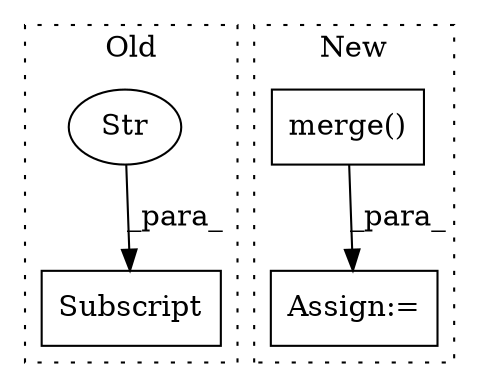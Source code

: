 digraph G {
subgraph cluster0 {
1 [label="Subscript" a="63" s="6350,0" l="128,0" shape="box"];
3 [label="Str" a="66" s="6458" l="19" shape="ellipse"];
label = "Old";
style="dotted";
}
subgraph cluster1 {
2 [label="merge()" a="75" s="6024,6038" l="10,51" shape="box"];
4 [label="Assign:=" a="68" s="6021" l="3" shape="box"];
label = "New";
style="dotted";
}
2 -> 4 [label="_para_"];
3 -> 1 [label="_para_"];
}